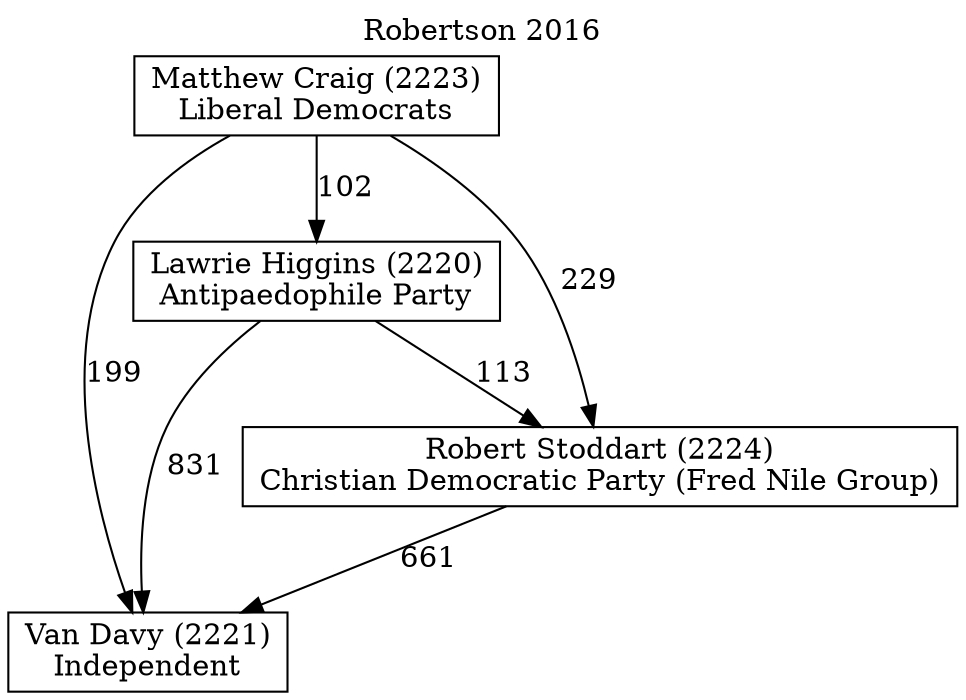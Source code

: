 // House preference flow
digraph "Van Davy (2221)_Robertson_2016" {
	graph [label="Robertson 2016" labelloc=t mclimit=10]
	node [shape=box]
	"Lawrie Higgins (2220)" [label="Lawrie Higgins (2220)
Antipaedophile Party"]
	"Matthew Craig (2223)" [label="Matthew Craig (2223)
Liberal Democrats"]
	"Van Davy (2221)" [label="Van Davy (2221)
Independent"]
	"Robert Stoddart (2224)" [label="Robert Stoddart (2224)
Christian Democratic Party (Fred Nile Group)"]
	"Matthew Craig (2223)" -> "Lawrie Higgins (2220)" [label=102]
	"Matthew Craig (2223)" -> "Van Davy (2221)" [label=199]
	"Lawrie Higgins (2220)" -> "Robert Stoddart (2224)" [label=113]
	"Matthew Craig (2223)" -> "Robert Stoddart (2224)" [label=229]
	"Robert Stoddart (2224)" -> "Van Davy (2221)" [label=661]
	"Lawrie Higgins (2220)" -> "Van Davy (2221)" [label=831]
}

